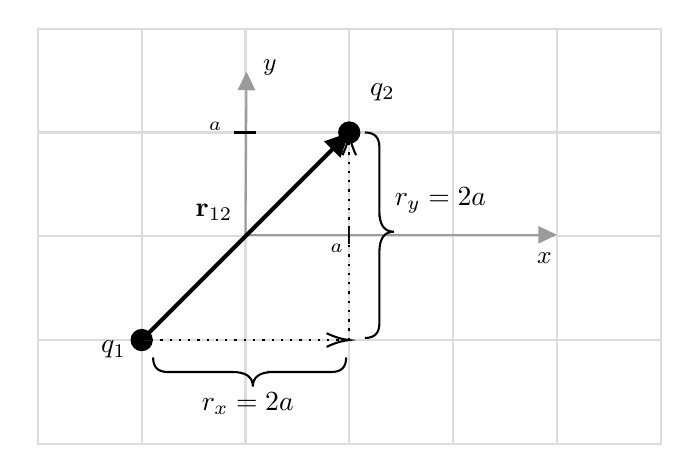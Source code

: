 

\tikzset{every picture/.style={line width=0.75pt}} %set default line width to 0.75pt        

\begin{tikzpicture}[x=0.75pt,y=0.75pt,yscale=-1,xscale=1]
%uncomment if require: \path (0,235); %set diagram left start at 0, and has height of 235

%Shape: Grid [id:dp529276453314883] 
\draw  [draw opacity=0] (22.5,12) -- (322.5,12) -- (322.5,212) -- (22.5,212) -- cycle ; \draw  [color={rgb, 255:red, 220; green, 220; blue, 220 }  ,draw opacity=1 ] (72.5,12) -- (72.5,212)(122.5,12) -- (122.5,212)(172.5,12) -- (172.5,212)(222.5,12) -- (222.5,212)(272.5,12) -- (272.5,212) ; \draw  [color={rgb, 255:red, 220; green, 220; blue, 220 }  ,draw opacity=1 ] (22.5,62) -- (322.5,62)(22.5,112) -- (322.5,112)(22.5,162) -- (322.5,162) ; \draw  [color={rgb, 255:red, 220; green, 220; blue, 220 }  ,draw opacity=1 ] (22.5,12) -- (322.5,12) -- (322.5,212) -- (22.5,212) -- cycle ;
%Straight Lines [id:da9891788651841897] 
\draw [color={rgb, 255:red, 155; green, 155; blue, 155 }  ,draw opacity=1 ]   (122.5,112) -- (122.98,35.71) ;
\draw [shift={(123,32.71)}, rotate = 90.36] [fill={rgb, 255:red, 155; green, 155; blue, 155 }  ,fill opacity=1 ][line width=0.08]  [draw opacity=0] (8.93,-4.29) -- (0,0) -- (8.93,4.29) -- cycle    ;
%Straight Lines [id:da2531333242243323] 
\draw [color={rgb, 255:red, 155; green, 155; blue, 155 }  ,draw opacity=1 ]   (122,111.29) -- (269.5,111.29) ;
\draw [shift={(272.5,111.29)}, rotate = 180] [fill={rgb, 255:red, 155; green, 155; blue, 155 }  ,fill opacity=1 ][line width=0.08]  [draw opacity=0] (8.93,-4.29) -- (0,0) -- (8.93,4.29) -- cycle    ;
%Shape: Circle [id:dp928405560720714] 
\draw  [fill={rgb, 255:red, 0; green, 0; blue, 0 }  ,fill opacity=1 ] (67.63,162) .. controls (67.63,159.31) and (69.81,157.13) .. (72.5,157.13) .. controls (75.19,157.13) and (77.37,159.31) .. (77.37,162) .. controls (77.37,164.69) and (75.19,166.87) .. (72.5,166.87) .. controls (69.81,166.87) and (67.63,164.69) .. (67.63,162) -- cycle ;
%Straight Lines [id:da7315731890311423] 
\draw    (172.25,115.64) -- (172.25,108.64) ;
%Straight Lines [id:da41456511159458476] 
\draw    (117,62) -- (127.5,62) ;
%Straight Lines [id:da2368656312096422] 
\draw [fill={rgb, 255:red, 255; green, 255; blue, 255 }  ,fill opacity=1 ][line width=1.5]    (72.5,162) -- (169.67,64.83) ;
\draw [shift={(172.5,62)}, rotate = 135] [fill={rgb, 255:red, 0; green, 0; blue, 0 }  ][line width=0.08]  [draw opacity=0] (11.61,-5.58) -- (0,0) -- (11.61,5.58) -- cycle    ;
%Straight Lines [id:da30412883702424365] 
\draw [fill={rgb, 255:red, 255; green, 255; blue, 255 }  ,fill opacity=1 ] [dash pattern={on 0.84pt off 2.51pt}]  (72.5,162) -- (170.5,162) ;
\draw [shift={(172.5,162)}, rotate = 180] [color={rgb, 255:red, 0; green, 0; blue, 0 }  ][line width=0.75]    (10.93,-3.29) .. controls (6.95,-1.4) and (3.31,-0.3) .. (0,0) .. controls (3.31,0.3) and (6.95,1.4) .. (10.93,3.29)   ;
%Straight Lines [id:da8752471532648969] 
\draw [fill={rgb, 255:red, 255; green, 255; blue, 255 }  ,fill opacity=1 ] [dash pattern={on 0.84pt off 2.51pt}]  (172.5,162) -- (172.5,64) ;
\draw [shift={(172.5,62)}, rotate = 90] [color={rgb, 255:red, 0; green, 0; blue, 0 }  ][line width=0.75]    (10.93,-3.29) .. controls (6.95,-1.4) and (3.31,-0.3) .. (0,0) .. controls (3.31,0.3) and (6.95,1.4) .. (10.93,3.29)   ;
%Shape: Brace [id:dp6717848561517383] 
\draw   (77.99,170.39) .. controls (77.99,175.06) and (80.32,177.39) .. (84.99,177.39) -- (116.04,177.39) .. controls (122.71,177.39) and (126.04,179.72) .. (126.04,184.39) .. controls (126.04,179.72) and (129.37,177.39) .. (136.04,177.39)(133.04,177.39) -- (164,177.39) .. controls (168.67,177.39) and (171,175.06) .. (171,170.39) ;
%Shape: Circle [id:dp2852233747162909] 
\draw  [fill={rgb, 255:red, 0; green, 0; blue, 0 }  ,fill opacity=1 ] (167.63,62) .. controls (167.63,59.31) and (169.81,57.13) .. (172.5,57.13) .. controls (175.19,57.13) and (177.37,59.31) .. (177.37,62) .. controls (177.37,64.69) and (175.19,66.87) .. (172.5,66.87) .. controls (169.81,66.87) and (167.63,64.69) .. (167.63,62) -- cycle ;
%Shape: Brace [id:dp45230809721231746] 
\draw   (180,161) .. controls (184.67,161) and (187,158.67) .. (187,154) -- (187,119.8) .. controls (187,113.13) and (189.33,109.8) .. (194,109.8) .. controls (189.33,109.8) and (187,106.47) .. (187,99.8)(187,102.8) -- (187,69) .. controls (187,64.33) and (184.67,62) .. (180,62) ;

% Text Node
\draw (129.5,25.4) node [anchor=north west][inner sep=0.75pt]  [font=\small]  {$y$};
% Text Node
\draw (261.5,118.4) node [anchor=north west][inner sep=0.75pt]  [font=\small]  {$x$};
% Text Node
\draw (162,114.4) node [anchor=north west][inner sep=0.75pt]  [font=\scriptsize]  {$a$};
% Text Node
\draw (103.5,55.4) node [anchor=north west][inner sep=0.75pt]  [font=\scriptsize]  {$a$};
% Text Node
\draw (97,95) node [anchor=north west][inner sep=0.75pt]   [align=left] {$\displaystyle \mathbf{r}_{12}$};
% Text Node
\draw (51.5,161) node [anchor=north west][inner sep=0.75pt]   [align=left] {$\displaystyle q_{1}$};
% Text Node
\draw (193,87) node [anchor=north west][inner sep=0.75pt]   [align=left] {$\displaystyle r_{y} =2a$};
% Text Node
\draw (100,186) node [anchor=north west][inner sep=0.75pt]   [align=left] {$\displaystyle r_{x} =2a$};
% Text Node
\draw (181,37) node [anchor=north west][inner sep=0.75pt]   [align=left] {$\displaystyle q_{2}$};


\end{tikzpicture}
